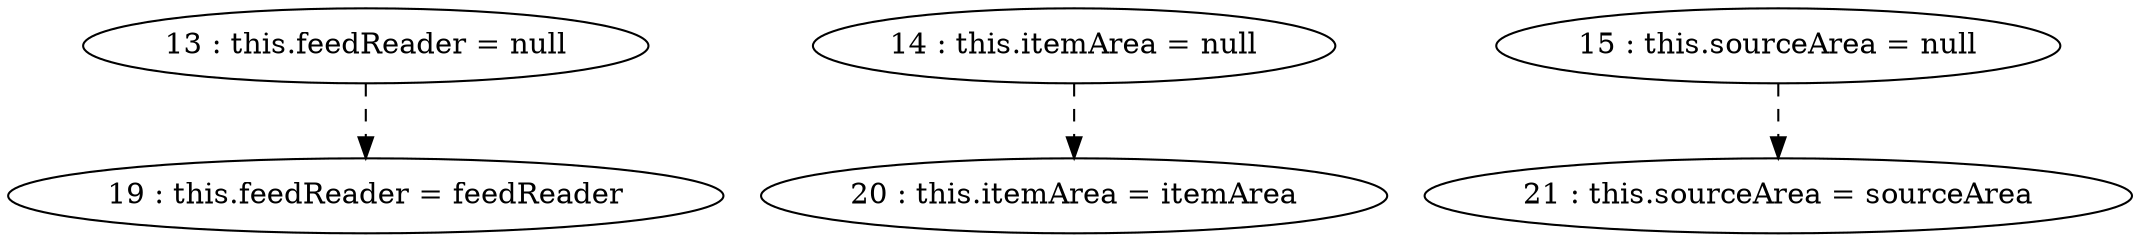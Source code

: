 digraph G {
"13 : this.feedReader = null"
"13 : this.feedReader = null" -> "19 : this.feedReader = feedReader" [style=dashed]
"14 : this.itemArea = null"
"14 : this.itemArea = null" -> "20 : this.itemArea = itemArea" [style=dashed]
"15 : this.sourceArea = null"
"15 : this.sourceArea = null" -> "21 : this.sourceArea = sourceArea" [style=dashed]
"19 : this.feedReader = feedReader"
"20 : this.itemArea = itemArea"
"21 : this.sourceArea = sourceArea"
}